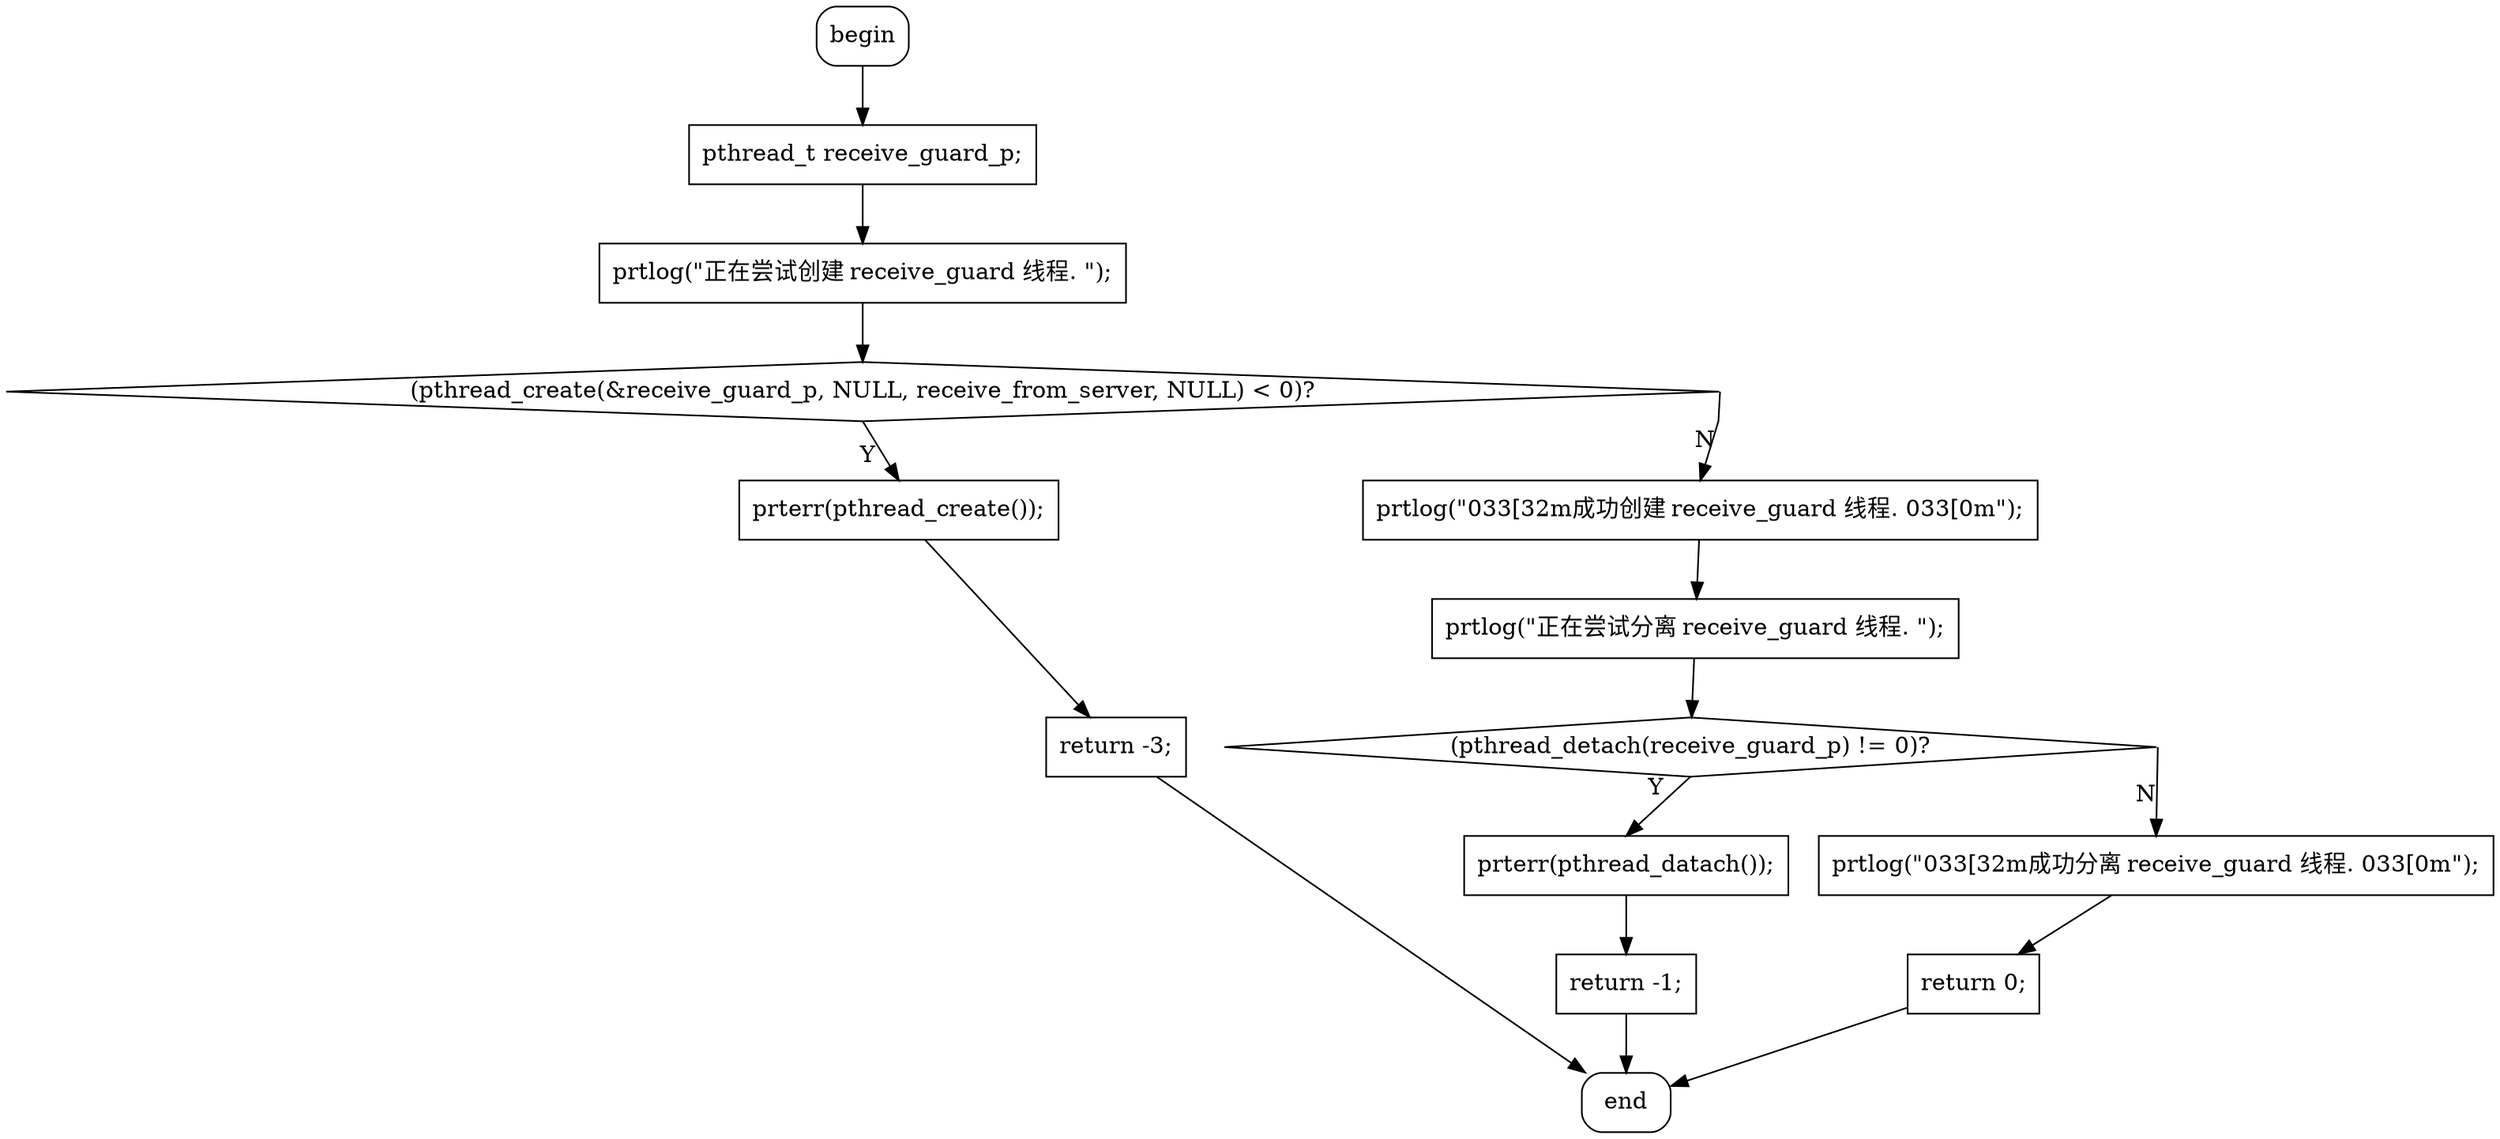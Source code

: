 digraph {
graph [splines=polyline];
D0 [shape=box, style=rounded, label="begin"];
{rank = sink; D1 [shape=box, style=rounded, label="end"];}
D4 [shape=box, label="pthread_t receive_guard_p;"];
D6 [shape=box, label="prtlog(\"正在尝试创建 receive_guard 线程. \");"];
D8 [shape=diamond, label="(pthread_create(&receive_guard_p, NULL, receive_from_server, NULL) < 0)?"];
D13 [shape=box, label="prterr(pthread_create());"];
D15 [shape=box, label="return -3;"];
D17 [shape=box, label="prtlog(\"\033[32m成功创建 receive_guard 线程. \033[0m\");"];
D19 [shape=box, label="prtlog(\"正在尝试分离 receive_guard 线程. \");"];
D21 [shape=diamond, label="(pthread_detach(receive_guard_p) != 0)?"];
D26 [shape=box, label="prterr(pthread_datach());"];
D28 [shape=box, label="return -1;"];
D30 [shape=box, label="prtlog(\"\033[32m成功分离 receive_guard 线程. \033[0m\");"];
D32 [shape=box, label="return 0;"];
D4 -> D6;
D6 -> D8;
D8:e -> D17:n [xlabel=N];
D8:s -> D13:n [xlabel=Y];
D17 -> D19;
D15 -> D1;
D13 -> D15;
D19 -> D21;
D21:e -> D30:n [xlabel=N];
D21:s -> D26:n [xlabel=Y];
D30 -> D32;
D28 -> D1;
D26 -> D28;
D32 -> D1;
D0 -> D4;
}
